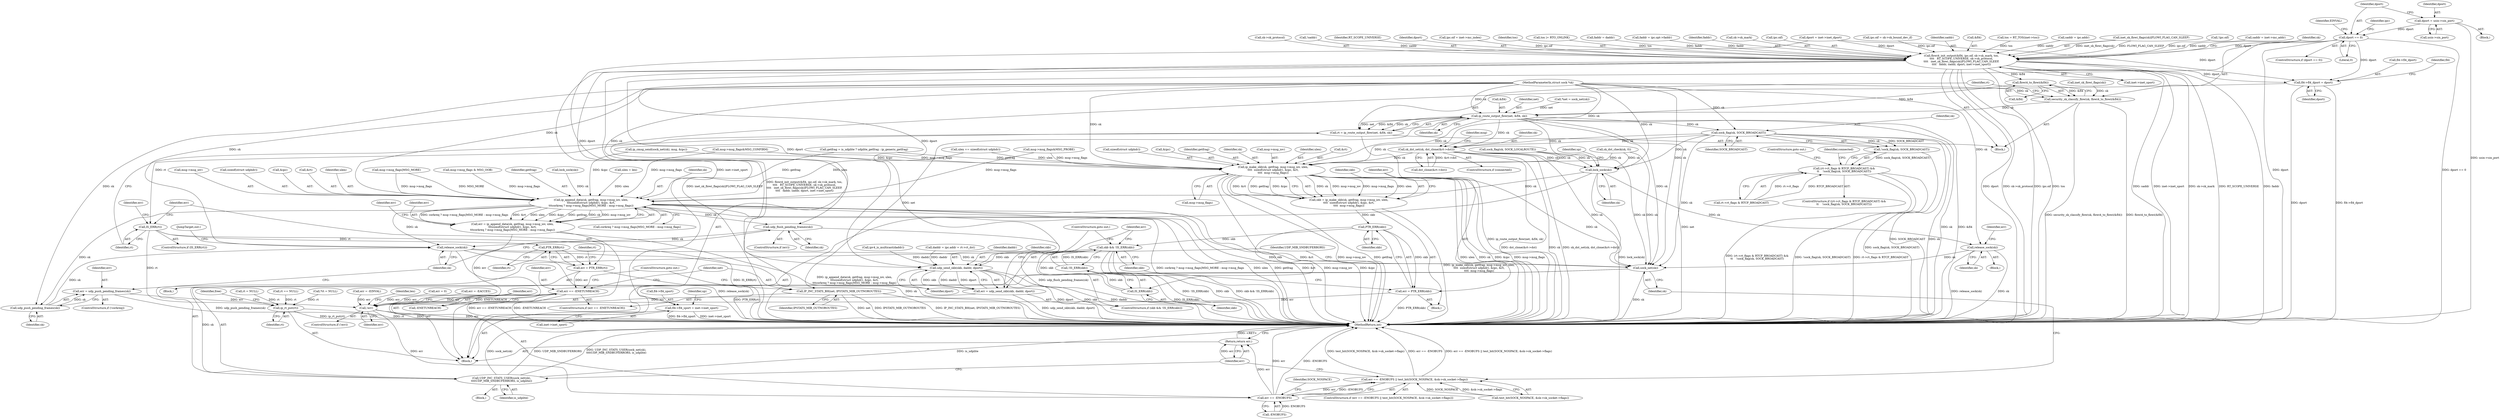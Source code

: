 digraph "0_linux_f6d8bd051c391c1c0458a30b2a7abcd939329259_32@pointer" {
"1000281" [label="(Call,dport = usin->sin_port)"];
"1000287" [label="(Call,dport == 0)"];
"1000501" [label="(Call,flowi4_init_output(&fl4, ipc.oif, sk->sk_mark, tos,\n\t\t\t\t   RT_SCOPE_UNIVERSE, sk->sk_protocol,\n\t\t\t\t   inet_sk_flowi_flags(sk)|FLOWI_FLAG_CAN_SLEEP,\n\t\t\t\t   faddr, saddr, dport, inet->inet_sport))"];
"1000527" [label="(Call,flowi4_to_flowi(&fl4))"];
"1000525" [label="(Call,security_sk_classify_flow(sk, flowi4_to_flowi(&fl4)))"];
"1000532" [label="(Call,ip_route_output_flow(net, &fl4, sk))"];
"1000530" [label="(Call,rt = ip_route_output_flow(net, &fl4, sk))"];
"1000538" [label="(Call,IS_ERR(rt))"];
"1000543" [label="(Call,PTR_ERR(rt))"];
"1000541" [label="(Call,err = PTR_ERR(rt))"];
"1000549" [label="(Call,err == -ENETUNREACH)"];
"1000770" [label="(Call,!err)"];
"1000776" [label="(Call,err == -ENOBUFS)"];
"1000775" [label="(Call,err == -ENOBUFS || test_bit(SOCK_NOSPACE, &sk->sk_socket->flags))"];
"1000794" [label="(Return,return err;)"];
"1000761" [label="(Call,ip_rt_put(rt))"];
"1000553" [label="(Call,IP_INC_STATS_BH(net, IPSTATS_MIB_OUTNOROUTES))"];
"1000569" [label="(Call,sock_flag(sk, SOCK_BROADCAST))"];
"1000568" [label="(Call,!sock_flag(sk, SOCK_BROADCAST))"];
"1000562" [label="(Call,(rt->rt_flags & RTCF_BROADCAST) &&\n\t\t    !sock_flag(sk, SOCK_BROADCAST))"];
"1000575" [label="(Call,sk_dst_set(sk, dst_clone(&rt->dst)))"];
"1000615" [label="(Call,ip_make_skb(sk, getfrag, msg->msg_iov, ulen,\n\t\t\t\t  sizeof(struct udphdr), &ipc, &rt,\n\t\t\t\t  msg->msg_flags))"];
"1000613" [label="(Call,skb = ip_make_skb(sk, getfrag, msg->msg_iov, ulen,\n\t\t\t\t  sizeof(struct udphdr), &ipc, &rt,\n\t\t\t\t  msg->msg_flags))"];
"1000633" [label="(Call,PTR_ERR(skb))"];
"1000631" [label="(Call,err = PTR_ERR(skb))"];
"1000636" [label="(Call,skb && !IS_ERR(skb))"];
"1000643" [label="(Call,udp_send_skb(skb, daddr, dport))"];
"1000641" [label="(Call,err = udp_send_skb(skb, daddr, dport))"];
"1000639" [label="(Call,IS_ERR(skb))"];
"1000638" [label="(Call,!IS_ERR(skb))"];
"1000790" [label="(Call,sock_net(sk))"];
"1000789" [label="(Call,UDP_INC_STATS_USER(sock_net(sk),\n\t\t\t\tUDP_MIB_SNDBUFERRORS, is_udplite))"];
"1000648" [label="(Call,lock_sock(sk))"];
"1000656" [label="(Call,release_sock(sk))"];
"1000710" [label="(Call,ip_append_data(sk, getfrag, msg->msg_iov, ulen,\n\t\t\tsizeof(struct udphdr), &ipc, &rt,\n\t\t\tcorkreq ? msg->msg_flags|MSG_MORE : msg->msg_flags))"];
"1000708" [label="(Call,err = ip_append_data(sk, getfrag, msg->msg_iov, ulen,\n\t\t\tsizeof(struct udphdr), &ipc, &rt,\n\t\t\tcorkreq ? msg->msg_flags|MSG_MORE : msg->msg_flags))"];
"1000735" [label="(Call,udp_flush_pending_frames(sk))"];
"1000758" [label="(Call,release_sock(sk))"];
"1000743" [label="(Call,udp_push_pending_frames(sk))"];
"1000741" [label="(Call,err = udp_push_pending_frames(sk))"];
"1000685" [label="(Call,fl4->fl4_dport = dport)"];
"1000690" [label="(Call,fl4->fl4_sport = inet->inet_sport)"];
"1000716" [label="(Identifier,ulen)"];
"1000494" [label="(Block,)"];
"1000510" [label="(Identifier,tos)"];
"1000568" [label="(Call,!sock_flag(sk, SOCK_BROADCAST))"];
"1000769" [label="(ControlStructure,if (!err))"];
"1000230" [label="(Call,ulen += sizeof(struct udphdr))"];
"1000647" [label="(ControlStructure,goto out;)"];
"1000743" [label="(Call,udp_push_pending_frames(sk))"];
"1000633" [label="(Call,PTR_ERR(skb))"];
"1000614" [label="(Identifier,skb)"];
"1000792" [label="(Identifier,UDP_MIB_SNDBUFERRORS)"];
"1000725" [label="(Call,msg->msg_flags|MSG_MORE)"];
"1000540" [label="(Block,)"];
"1000764" [label="(Identifier,free)"];
"1000575" [label="(Call,sk_dst_set(sk, dst_clone(&rt->dst)))"];
"1000177" [label="(Call,msg->msg_flags & MSG_OOB)"];
"1000115" [label="(Block,)"];
"1000686" [label="(Call,fl4->fl4_dport)"];
"1000761" [label="(Call,ip_rt_put(rt))"];
"1000692" [label="(Identifier,fl4)"];
"1000324" [label="(Call,ipc.oif = sk->sk_bound_dev_if)"];
"1000628" [label="(Call,msg->msg_flags)"];
"1000708" [label="(Call,err = ip_append_data(sk, getfrag, msg->msg_iov, ulen,\n\t\t\tsizeof(struct udphdr), &ipc, &rt,\n\t\t\tcorkreq ? msg->msg_flags|MSG_MORE : msg->msg_flags))"];
"1000520" [label="(Identifier,saddr)"];
"1000694" [label="(Call,inet->inet_sport)"];
"1000502" [label="(Call,&fl4)"];
"1000206" [label="(Call,lock_sock(sk))"];
"1000733" [label="(ControlStructure,if (err))"];
"1000549" [label="(Call,err == -ENETUNREACH)"];
"1000556" [label="(ControlStructure,goto out;)"];
"1000557" [label="(Call,err = -EACCES)"];
"1000758" [label="(Call,release_sock(sk))"];
"1000421" [label="(Call,tos = RT_TOS(inet->tos))"];
"1000382" [label="(Call,saddr = ipc.addr)"];
"1000546" [label="(Identifier,rt)"];
"1000645" [label="(Identifier,daddr)"];
"1000515" [label="(Call,inet_sk_flowi_flags(sk)|FLOWI_FLAG_CAN_SLEEP)"];
"1000626" [label="(Call,&rt)"];
"1000286" [label="(ControlStructure,if (dport == 0))"];
"1000771" [label="(Identifier,err)"];
"1000794" [label="(Return,return err;)"];
"1000689" [label="(Identifier,dport)"];
"1000639" [label="(Call,IS_ERR(skb))"];
"1000238" [label="(Block,)"];
"1000545" [label="(Call,rt = NULL)"];
"1000572" [label="(ControlStructure,goto out;)"];
"1000760" [label="(JumpTarget,out:)"];
"1000624" [label="(Call,&ipc)"];
"1000711" [label="(Identifier,sk)"];
"1000649" [label="(Identifier,sk)"];
"1000643" [label="(Call,udp_send_skb(skb, daddr, dport))"];
"1000717" [label="(Call,sizeof(struct udphdr))"];
"1000723" [label="(Call,corkreq ? msg->msg_flags|MSG_MORE : msg->msg_flags)"];
"1000632" [label="(Identifier,err)"];
"1000719" [label="(Call,&ipc)"];
"1000644" [label="(Identifier,skb)"];
"1000459" [label="(Call,!ipc.oif)"];
"1000473" [label="(Call,saddr = inet->mc_addr)"];
"1000735" [label="(Call,udp_flush_pending_frames(sk))"];
"1000512" [label="(Call,sk->sk_protocol)"];
"1000471" [label="(Call,!saddr)"];
"1000774" [label="(ControlStructure,if (err == -ENOBUFS || test_bit(SOCK_NOSPACE, &sk->sk_socket->flags)))"];
"1000636" [label="(Call,skb && !IS_ERR(skb))"];
"1000790" [label="(Call,sock_net(sk))"];
"1000292" [label="(Identifier,EINVAL)"];
"1000528" [label="(Call,&fl4)"];
"1000511" [label="(Identifier,RT_SCOPE_UNIVERSE)"];
"1000491" [label="(Call,rt == NULL)"];
"1000721" [label="(Call,&rt)"];
"1000539" [label="(Identifier,rt)"];
"1000699" [label="(Identifier,up)"];
"1000635" [label="(ControlStructure,if (skb && !IS_ERR(skb)))"];
"1000617" [label="(Identifier,getfrag)"];
"1000497" [label="(Call,*net = sock_net(sk))"];
"1000759" [label="(Identifier,sk)"];
"1000350" [label="(Call,ip_cmsg_send(sock_net(sk), msg, &ipc))"];
"1000573" [label="(ControlStructure,if (connected))"];
"1000530" [label="(Call,rt = ip_route_output_flow(net, &fl4, sk))"];
"1000522" [label="(Call,inet->inet_sport)"];
"1000631" [label="(Call,err = PTR_ERR(skb))"];
"1000634" [label="(Identifier,skb)"];
"1000521" [label="(Identifier,dport)"];
"1000613" [label="(Call,skb = ip_make_skb(sk, getfrag, msg->msg_iov, ulen,\n\t\t\t\t  sizeof(struct udphdr), &ipc, &rt,\n\t\t\t\t  msg->msg_flags))"];
"1000501" [label="(Call,flowi4_init_output(&fl4, ipc.oif, sk->sk_mark, tos,\n\t\t\t\t   RT_SCOPE_UNIVERSE, sk->sk_protocol,\n\t\t\t\t   inet_sk_flowi_flags(sk)|FLOWI_FLAG_CAN_SLEEP,\n\t\t\t\t   faddr, saddr, dport, inet->inet_sport))"];
"1000691" [label="(Call,fl4->fl4_sport)"];
"1000712" [label="(Identifier,getfrag)"];
"1000659" [label="(Identifier,err)"];
"1000655" [label="(Block,)"];
"1000288" [label="(Identifier,dport)"];
"1000538" [label="(Call,IS_ERR(rt))"];
"1000455" [label="(Call,ipv4_is_multicast(daddr))"];
"1000638" [label="(Call,!IS_ERR(skb))"];
"1000133" [label="(Call,*rt = NULL)"];
"1000533" [label="(Identifier,net)"];
"1000738" [label="(ControlStructure,if (!corkreq))"];
"1000616" [label="(Identifier,sk)"];
"1000770" [label="(Call,!err)"];
"1000710" [label="(Call,ip_append_data(sk, getfrag, msg->msg_iov, ulen,\n\t\t\tsizeof(struct udphdr), &ipc, &rt,\n\t\t\tcorkreq ? msg->msg_flags|MSG_MORE : msg->msg_flags))"];
"1000791" [label="(Identifier,sk)"];
"1000287" [label="(Call,dport == 0)"];
"1000618" [label="(Call,msg->msg_iov)"];
"1000577" [label="(Call,dst_clone(&rt->dst))"];
"1000112" [label="(MethodParameterIn,struct sock *sk)"];
"1000653" [label="(Identifier,up)"];
"1000775" [label="(Call,err == -ENOBUFS || test_bit(SOCK_NOSPACE, &sk->sk_socket->flags))"];
"1000531" [label="(Identifier,rt)"];
"1000656" [label="(Call,release_sock(sk))"];
"1000534" [label="(Call,&fl4)"];
"1000561" [label="(ControlStructure,if ((rt->rt_flags & RTCF_BROADCAST) &&\n\t\t    !sock_flag(sk, SOCK_BROADCAST)))"];
"1000563" [label="(Call,rt->rt_flags & RTCF_BROADCAST)"];
"1000637" [label="(Identifier,skb)"];
"1000319" [label="(Identifier,ipc)"];
"1000283" [label="(Call,usin->sin_port)"];
"1000780" [label="(Call,test_bit(SOCK_NOSPACE, &sk->sk_socket->flags))"];
"1000281" [label="(Call,dport = usin->sin_port)"];
"1000570" [label="(Identifier,sk)"];
"1000463" [label="(Call,ipc.oif = inet->mc_index)"];
"1000555" [label="(Identifier,IPSTATS_MIB_OUTNOROUTES)"];
"1000777" [label="(Identifier,err)"];
"1000793" [label="(Identifier,is_udplite)"];
"1000615" [label="(Call,ip_make_skb(sk, getfrag, msg->msg_iov, ulen,\n\t\t\t\t  sizeof(struct udphdr), &ipc, &rt,\n\t\t\t\t  msg->msg_flags))"];
"1000548" [label="(ControlStructure,if (err == -ENETUNREACH))"];
"1000646" [label="(Identifier,dport)"];
"1000734" [label="(Identifier,err)"];
"1000658" [label="(Call,err = -EINVAL)"];
"1000558" [label="(Identifier,err)"];
"1000776" [label="(Call,err == -ENOBUFS)"];
"1000600" [label="(Call,daddr = ipc.addr = rt->rt_dst)"];
"1000744" [label="(Identifier,sk)"];
"1000526" [label="(Identifier,sk)"];
"1000576" [label="(Identifier,sk)"];
"1000195" [label="(Call,getfrag = is_udplite ? udplite_getfrag : ip_generic_getfrag)"];
"1000448" [label="(Call,tos |= RTO_ONLINK)"];
"1000541" [label="(Call,err = PTR_ERR(rt))"];
"1000543" [label="(Call,PTR_ERR(rt))"];
"1000391" [label="(Call,faddr = daddr)"];
"1000527" [label="(Call,flowi4_to_flowi(&fl4))"];
"1000736" [label="(Identifier,sk)"];
"1000532" [label="(Call,ip_route_output_flow(net, &fl4, sk))"];
"1000621" [label="(Identifier,ulen)"];
"1000641" [label="(Call,err = udp_send_skb(skb, daddr, dport))"];
"1000816" [label="(MethodReturn,int)"];
"1000525" [label="(Call,security_sk_classify_flow(sk, flowi4_to_flowi(&fl4)))"];
"1000788" [label="(Block,)"];
"1000781" [label="(Identifier,SOCK_NOSPACE)"];
"1000128" [label="(Call,ulen = len)"];
"1000309" [label="(Call,dport = inet->inet_dport)"];
"1000429" [label="(Call,sock_flag(sk, SOCK_LOCALROUTE))"];
"1000657" [label="(Identifier,sk)"];
"1000569" [label="(Call,sock_flag(sk, SOCK_BROADCAST))"];
"1000411" [label="(Call,faddr = ipc.opt->faddr)"];
"1000574" [label="(Identifier,connected)"];
"1000778" [label="(Call,-ENOBUFS)"];
"1000553" [label="(Call,IP_INC_STATS_BH(net, IPSTATS_MIB_OUTNOROUTES))"];
"1000544" [label="(Identifier,rt)"];
"1000550" [label="(Identifier,err)"];
"1000805" [label="(Call,msg->msg_flags&MSG_PROBE)"];
"1000685" [label="(Call,fl4->fl4_dport = dport)"];
"1000583" [label="(Call,msg->msg_flags&MSG_CONFIRM)"];
"1000536" [label="(Identifier,sk)"];
"1000519" [label="(Identifier,faddr)"];
"1000507" [label="(Call,sk->sk_mark)"];
"1000640" [label="(Identifier,skb)"];
"1000789" [label="(Call,UDP_INC_STATS_USER(sock_net(sk),\n\t\t\t\tUDP_MIB_SNDBUFERRORS, is_udplite))"];
"1000504" [label="(Call,ipc.oif)"];
"1000741" [label="(Call,err = udp_push_pending_frames(sk))"];
"1000554" [label="(Identifier,net)"];
"1000773" [label="(Identifier,len)"];
"1000487" [label="(Call,sk_dst_check(sk, 0))"];
"1000551" [label="(Call,-ENETUNREACH)"];
"1000542" [label="(Identifier,err)"];
"1000622" [label="(Call,sizeof(struct udphdr))"];
"1000762" [label="(Identifier,rt)"];
"1000795" [label="(Identifier,err)"];
"1000562" [label="(Call,(rt->rt_flags & RTCF_BROADCAST) &&\n\t\t    !sock_flag(sk, SOCK_BROADCAST))"];
"1000812" [label="(Call,err = 0)"];
"1000713" [label="(Call,msg->msg_iov)"];
"1000571" [label="(Identifier,SOCK_BROADCAST)"];
"1000642" [label="(Identifier,err)"];
"1000516" [label="(Call,inet_sk_flowi_flags(sk))"];
"1000612" [label="(Block,)"];
"1000690" [label="(Call,fl4->fl4_sport = inet->inet_sport)"];
"1000537" [label="(ControlStructure,if (IS_ERR(rt)))"];
"1000289" [label="(Literal,0)"];
"1000648" [label="(Call,lock_sock(sk))"];
"1000585" [label="(Identifier,msg)"];
"1000742" [label="(Identifier,err)"];
"1000709" [label="(Identifier,err)"];
"1000282" [label="(Identifier,dport)"];
"1000281" -> "1000238"  [label="AST: "];
"1000281" -> "1000283"  [label="CFG: "];
"1000282" -> "1000281"  [label="AST: "];
"1000283" -> "1000281"  [label="AST: "];
"1000288" -> "1000281"  [label="CFG: "];
"1000281" -> "1000816"  [label="DDG: usin->sin_port"];
"1000281" -> "1000287"  [label="DDG: dport"];
"1000287" -> "1000286"  [label="AST: "];
"1000287" -> "1000289"  [label="CFG: "];
"1000288" -> "1000287"  [label="AST: "];
"1000289" -> "1000287"  [label="AST: "];
"1000292" -> "1000287"  [label="CFG: "];
"1000319" -> "1000287"  [label="CFG: "];
"1000287" -> "1000816"  [label="DDG: dport == 0"];
"1000287" -> "1000816"  [label="DDG: dport"];
"1000287" -> "1000501"  [label="DDG: dport"];
"1000287" -> "1000643"  [label="DDG: dport"];
"1000287" -> "1000685"  [label="DDG: dport"];
"1000501" -> "1000494"  [label="AST: "];
"1000501" -> "1000522"  [label="CFG: "];
"1000502" -> "1000501"  [label="AST: "];
"1000504" -> "1000501"  [label="AST: "];
"1000507" -> "1000501"  [label="AST: "];
"1000510" -> "1000501"  [label="AST: "];
"1000511" -> "1000501"  [label="AST: "];
"1000512" -> "1000501"  [label="AST: "];
"1000515" -> "1000501"  [label="AST: "];
"1000519" -> "1000501"  [label="AST: "];
"1000520" -> "1000501"  [label="AST: "];
"1000521" -> "1000501"  [label="AST: "];
"1000522" -> "1000501"  [label="AST: "];
"1000526" -> "1000501"  [label="CFG: "];
"1000501" -> "1000816"  [label="DDG: saddr"];
"1000501" -> "1000816"  [label="DDG: inet->inet_sport"];
"1000501" -> "1000816"  [label="DDG: sk->sk_mark"];
"1000501" -> "1000816"  [label="DDG: RT_SCOPE_UNIVERSE"];
"1000501" -> "1000816"  [label="DDG: faddr"];
"1000501" -> "1000816"  [label="DDG: inet_sk_flowi_flags(sk)|FLOWI_FLAG_CAN_SLEEP"];
"1000501" -> "1000816"  [label="DDG: flowi4_init_output(&fl4, ipc.oif, sk->sk_mark, tos,\n\t\t\t\t   RT_SCOPE_UNIVERSE, sk->sk_protocol,\n\t\t\t\t   inet_sk_flowi_flags(sk)|FLOWI_FLAG_CAN_SLEEP,\n\t\t\t\t   faddr, saddr, dport, inet->inet_sport)"];
"1000501" -> "1000816"  [label="DDG: dport"];
"1000501" -> "1000816"  [label="DDG: sk->sk_protocol"];
"1000501" -> "1000816"  [label="DDG: ipc.oif"];
"1000501" -> "1000816"  [label="DDG: tos"];
"1000459" -> "1000501"  [label="DDG: ipc.oif"];
"1000463" -> "1000501"  [label="DDG: ipc.oif"];
"1000324" -> "1000501"  [label="DDG: ipc.oif"];
"1000421" -> "1000501"  [label="DDG: tos"];
"1000448" -> "1000501"  [label="DDG: tos"];
"1000515" -> "1000501"  [label="DDG: inet_sk_flowi_flags(sk)"];
"1000515" -> "1000501"  [label="DDG: FLOWI_FLAG_CAN_SLEEP"];
"1000391" -> "1000501"  [label="DDG: faddr"];
"1000411" -> "1000501"  [label="DDG: faddr"];
"1000382" -> "1000501"  [label="DDG: saddr"];
"1000471" -> "1000501"  [label="DDG: saddr"];
"1000473" -> "1000501"  [label="DDG: saddr"];
"1000309" -> "1000501"  [label="DDG: dport"];
"1000501" -> "1000527"  [label="DDG: &fl4"];
"1000501" -> "1000643"  [label="DDG: dport"];
"1000501" -> "1000685"  [label="DDG: dport"];
"1000501" -> "1000690"  [label="DDG: inet->inet_sport"];
"1000527" -> "1000525"  [label="AST: "];
"1000527" -> "1000528"  [label="CFG: "];
"1000528" -> "1000527"  [label="AST: "];
"1000525" -> "1000527"  [label="CFG: "];
"1000527" -> "1000525"  [label="DDG: &fl4"];
"1000527" -> "1000532"  [label="DDG: &fl4"];
"1000525" -> "1000494"  [label="AST: "];
"1000526" -> "1000525"  [label="AST: "];
"1000531" -> "1000525"  [label="CFG: "];
"1000525" -> "1000816"  [label="DDG: security_sk_classify_flow(sk, flowi4_to_flowi(&fl4))"];
"1000525" -> "1000816"  [label="DDG: flowi4_to_flowi(&fl4)"];
"1000516" -> "1000525"  [label="DDG: sk"];
"1000112" -> "1000525"  [label="DDG: sk"];
"1000525" -> "1000532"  [label="DDG: sk"];
"1000532" -> "1000530"  [label="AST: "];
"1000532" -> "1000536"  [label="CFG: "];
"1000533" -> "1000532"  [label="AST: "];
"1000534" -> "1000532"  [label="AST: "];
"1000536" -> "1000532"  [label="AST: "];
"1000530" -> "1000532"  [label="CFG: "];
"1000532" -> "1000816"  [label="DDG: net"];
"1000532" -> "1000816"  [label="DDG: sk"];
"1000532" -> "1000816"  [label="DDG: &fl4"];
"1000532" -> "1000530"  [label="DDG: net"];
"1000532" -> "1000530"  [label="DDG: &fl4"];
"1000532" -> "1000530"  [label="DDG: sk"];
"1000497" -> "1000532"  [label="DDG: net"];
"1000112" -> "1000532"  [label="DDG: sk"];
"1000532" -> "1000553"  [label="DDG: net"];
"1000532" -> "1000569"  [label="DDG: sk"];
"1000532" -> "1000575"  [label="DDG: sk"];
"1000532" -> "1000615"  [label="DDG: sk"];
"1000532" -> "1000648"  [label="DDG: sk"];
"1000532" -> "1000790"  [label="DDG: sk"];
"1000530" -> "1000494"  [label="AST: "];
"1000531" -> "1000530"  [label="AST: "];
"1000539" -> "1000530"  [label="CFG: "];
"1000530" -> "1000816"  [label="DDG: ip_route_output_flow(net, &fl4, sk)"];
"1000530" -> "1000538"  [label="DDG: rt"];
"1000538" -> "1000537"  [label="AST: "];
"1000538" -> "1000539"  [label="CFG: "];
"1000539" -> "1000538"  [label="AST: "];
"1000542" -> "1000538"  [label="CFG: "];
"1000558" -> "1000538"  [label="CFG: "];
"1000538" -> "1000816"  [label="DDG: IS_ERR(rt)"];
"1000538" -> "1000543"  [label="DDG: rt"];
"1000538" -> "1000761"  [label="DDG: rt"];
"1000543" -> "1000541"  [label="AST: "];
"1000543" -> "1000544"  [label="CFG: "];
"1000544" -> "1000543"  [label="AST: "];
"1000541" -> "1000543"  [label="CFG: "];
"1000543" -> "1000541"  [label="DDG: rt"];
"1000541" -> "1000540"  [label="AST: "];
"1000542" -> "1000541"  [label="AST: "];
"1000546" -> "1000541"  [label="CFG: "];
"1000541" -> "1000816"  [label="DDG: PTR_ERR(rt)"];
"1000541" -> "1000549"  [label="DDG: err"];
"1000549" -> "1000548"  [label="AST: "];
"1000549" -> "1000551"  [label="CFG: "];
"1000550" -> "1000549"  [label="AST: "];
"1000551" -> "1000549"  [label="AST: "];
"1000554" -> "1000549"  [label="CFG: "];
"1000556" -> "1000549"  [label="CFG: "];
"1000549" -> "1000816"  [label="DDG: -ENETUNREACH"];
"1000549" -> "1000816"  [label="DDG: err == -ENETUNREACH"];
"1000551" -> "1000549"  [label="DDG: ENETUNREACH"];
"1000549" -> "1000770"  [label="DDG: err"];
"1000770" -> "1000769"  [label="AST: "];
"1000770" -> "1000771"  [label="CFG: "];
"1000771" -> "1000770"  [label="AST: "];
"1000773" -> "1000770"  [label="CFG: "];
"1000777" -> "1000770"  [label="CFG: "];
"1000770" -> "1000816"  [label="DDG: !err"];
"1000770" -> "1000816"  [label="DDG: err"];
"1000708" -> "1000770"  [label="DDG: err"];
"1000631" -> "1000770"  [label="DDG: err"];
"1000557" -> "1000770"  [label="DDG: err"];
"1000812" -> "1000770"  [label="DDG: err"];
"1000658" -> "1000770"  [label="DDG: err"];
"1000641" -> "1000770"  [label="DDG: err"];
"1000741" -> "1000770"  [label="DDG: err"];
"1000770" -> "1000776"  [label="DDG: err"];
"1000776" -> "1000775"  [label="AST: "];
"1000776" -> "1000778"  [label="CFG: "];
"1000777" -> "1000776"  [label="AST: "];
"1000778" -> "1000776"  [label="AST: "];
"1000781" -> "1000776"  [label="CFG: "];
"1000775" -> "1000776"  [label="CFG: "];
"1000776" -> "1000816"  [label="DDG: err"];
"1000776" -> "1000816"  [label="DDG: -ENOBUFS"];
"1000776" -> "1000775"  [label="DDG: err"];
"1000776" -> "1000775"  [label="DDG: -ENOBUFS"];
"1000778" -> "1000776"  [label="DDG: ENOBUFS"];
"1000776" -> "1000794"  [label="DDG: err"];
"1000775" -> "1000774"  [label="AST: "];
"1000775" -> "1000780"  [label="CFG: "];
"1000780" -> "1000775"  [label="AST: "];
"1000791" -> "1000775"  [label="CFG: "];
"1000795" -> "1000775"  [label="CFG: "];
"1000775" -> "1000816"  [label="DDG: test_bit(SOCK_NOSPACE, &sk->sk_socket->flags)"];
"1000775" -> "1000816"  [label="DDG: err == -ENOBUFS"];
"1000775" -> "1000816"  [label="DDG: err == -ENOBUFS || test_bit(SOCK_NOSPACE, &sk->sk_socket->flags)"];
"1000780" -> "1000775"  [label="DDG: SOCK_NOSPACE"];
"1000780" -> "1000775"  [label="DDG: &sk->sk_socket->flags"];
"1000794" -> "1000115"  [label="AST: "];
"1000794" -> "1000795"  [label="CFG: "];
"1000795" -> "1000794"  [label="AST: "];
"1000816" -> "1000794"  [label="CFG: "];
"1000794" -> "1000816"  [label="DDG: <RET>"];
"1000795" -> "1000794"  [label="DDG: err"];
"1000761" -> "1000115"  [label="AST: "];
"1000761" -> "1000762"  [label="CFG: "];
"1000762" -> "1000761"  [label="AST: "];
"1000764" -> "1000761"  [label="CFG: "];
"1000761" -> "1000816"  [label="DDG: rt"];
"1000761" -> "1000816"  [label="DDG: ip_rt_put(rt)"];
"1000545" -> "1000761"  [label="DDG: rt"];
"1000133" -> "1000761"  [label="DDG: rt"];
"1000491" -> "1000761"  [label="DDG: rt"];
"1000553" -> "1000548"  [label="AST: "];
"1000553" -> "1000555"  [label="CFG: "];
"1000554" -> "1000553"  [label="AST: "];
"1000555" -> "1000553"  [label="AST: "];
"1000556" -> "1000553"  [label="CFG: "];
"1000553" -> "1000816"  [label="DDG: IP_INC_STATS_BH(net, IPSTATS_MIB_OUTNOROUTES)"];
"1000553" -> "1000816"  [label="DDG: net"];
"1000553" -> "1000816"  [label="DDG: IPSTATS_MIB_OUTNOROUTES"];
"1000569" -> "1000568"  [label="AST: "];
"1000569" -> "1000571"  [label="CFG: "];
"1000570" -> "1000569"  [label="AST: "];
"1000571" -> "1000569"  [label="AST: "];
"1000568" -> "1000569"  [label="CFG: "];
"1000569" -> "1000816"  [label="DDG: SOCK_BROADCAST"];
"1000569" -> "1000816"  [label="DDG: sk"];
"1000569" -> "1000568"  [label="DDG: sk"];
"1000569" -> "1000568"  [label="DDG: SOCK_BROADCAST"];
"1000112" -> "1000569"  [label="DDG: sk"];
"1000569" -> "1000575"  [label="DDG: sk"];
"1000569" -> "1000615"  [label="DDG: sk"];
"1000569" -> "1000648"  [label="DDG: sk"];
"1000569" -> "1000790"  [label="DDG: sk"];
"1000568" -> "1000562"  [label="AST: "];
"1000562" -> "1000568"  [label="CFG: "];
"1000568" -> "1000816"  [label="DDG: sock_flag(sk, SOCK_BROADCAST)"];
"1000568" -> "1000562"  [label="DDG: sock_flag(sk, SOCK_BROADCAST)"];
"1000562" -> "1000561"  [label="AST: "];
"1000562" -> "1000563"  [label="CFG: "];
"1000563" -> "1000562"  [label="AST: "];
"1000572" -> "1000562"  [label="CFG: "];
"1000574" -> "1000562"  [label="CFG: "];
"1000562" -> "1000816"  [label="DDG: rt->rt_flags & RTCF_BROADCAST"];
"1000562" -> "1000816"  [label="DDG: (rt->rt_flags & RTCF_BROADCAST) &&\n\t\t    !sock_flag(sk, SOCK_BROADCAST)"];
"1000562" -> "1000816"  [label="DDG: !sock_flag(sk, SOCK_BROADCAST)"];
"1000563" -> "1000562"  [label="DDG: rt->rt_flags"];
"1000563" -> "1000562"  [label="DDG: RTCF_BROADCAST"];
"1000575" -> "1000573"  [label="AST: "];
"1000575" -> "1000577"  [label="CFG: "];
"1000576" -> "1000575"  [label="AST: "];
"1000577" -> "1000575"  [label="AST: "];
"1000585" -> "1000575"  [label="CFG: "];
"1000575" -> "1000816"  [label="DDG: sk_dst_set(sk, dst_clone(&rt->dst))"];
"1000575" -> "1000816"  [label="DDG: dst_clone(&rt->dst)"];
"1000575" -> "1000816"  [label="DDG: sk"];
"1000112" -> "1000575"  [label="DDG: sk"];
"1000577" -> "1000575"  [label="DDG: &rt->dst"];
"1000575" -> "1000615"  [label="DDG: sk"];
"1000575" -> "1000648"  [label="DDG: sk"];
"1000575" -> "1000790"  [label="DDG: sk"];
"1000615" -> "1000613"  [label="AST: "];
"1000615" -> "1000628"  [label="CFG: "];
"1000616" -> "1000615"  [label="AST: "];
"1000617" -> "1000615"  [label="AST: "];
"1000618" -> "1000615"  [label="AST: "];
"1000621" -> "1000615"  [label="AST: "];
"1000622" -> "1000615"  [label="AST: "];
"1000624" -> "1000615"  [label="AST: "];
"1000626" -> "1000615"  [label="AST: "];
"1000628" -> "1000615"  [label="AST: "];
"1000613" -> "1000615"  [label="CFG: "];
"1000615" -> "1000816"  [label="DDG: &rt"];
"1000615" -> "1000816"  [label="DDG: msg->msg_iov"];
"1000615" -> "1000816"  [label="DDG: getfrag"];
"1000615" -> "1000816"  [label="DDG: ulen"];
"1000615" -> "1000816"  [label="DDG: sk"];
"1000615" -> "1000816"  [label="DDG: &ipc"];
"1000615" -> "1000816"  [label="DDG: msg->msg_flags"];
"1000615" -> "1000613"  [label="DDG: sk"];
"1000615" -> "1000613"  [label="DDG: msg->msg_iov"];
"1000615" -> "1000613"  [label="DDG: msg->msg_flags"];
"1000615" -> "1000613"  [label="DDG: ulen"];
"1000615" -> "1000613"  [label="DDG: &rt"];
"1000615" -> "1000613"  [label="DDG: getfrag"];
"1000615" -> "1000613"  [label="DDG: &ipc"];
"1000487" -> "1000615"  [label="DDG: sk"];
"1000429" -> "1000615"  [label="DDG: sk"];
"1000112" -> "1000615"  [label="DDG: sk"];
"1000195" -> "1000615"  [label="DDG: getfrag"];
"1000230" -> "1000615"  [label="DDG: ulen"];
"1000350" -> "1000615"  [label="DDG: &ipc"];
"1000805" -> "1000615"  [label="DDG: msg->msg_flags"];
"1000583" -> "1000615"  [label="DDG: msg->msg_flags"];
"1000615" -> "1000790"  [label="DDG: sk"];
"1000613" -> "1000612"  [label="AST: "];
"1000614" -> "1000613"  [label="AST: "];
"1000632" -> "1000613"  [label="CFG: "];
"1000613" -> "1000816"  [label="DDG: ip_make_skb(sk, getfrag, msg->msg_iov, ulen,\n\t\t\t\t  sizeof(struct udphdr), &ipc, &rt,\n\t\t\t\t  msg->msg_flags)"];
"1000613" -> "1000633"  [label="DDG: skb"];
"1000633" -> "1000631"  [label="AST: "];
"1000633" -> "1000634"  [label="CFG: "];
"1000634" -> "1000633"  [label="AST: "];
"1000631" -> "1000633"  [label="CFG: "];
"1000633" -> "1000631"  [label="DDG: skb"];
"1000633" -> "1000636"  [label="DDG: skb"];
"1000633" -> "1000639"  [label="DDG: skb"];
"1000631" -> "1000612"  [label="AST: "];
"1000632" -> "1000631"  [label="AST: "];
"1000637" -> "1000631"  [label="CFG: "];
"1000631" -> "1000816"  [label="DDG: PTR_ERR(skb)"];
"1000636" -> "1000635"  [label="AST: "];
"1000636" -> "1000637"  [label="CFG: "];
"1000636" -> "1000638"  [label="CFG: "];
"1000637" -> "1000636"  [label="AST: "];
"1000638" -> "1000636"  [label="AST: "];
"1000642" -> "1000636"  [label="CFG: "];
"1000647" -> "1000636"  [label="CFG: "];
"1000636" -> "1000816"  [label="DDG: !IS_ERR(skb)"];
"1000636" -> "1000816"  [label="DDG: skb"];
"1000636" -> "1000816"  [label="DDG: skb && !IS_ERR(skb)"];
"1000639" -> "1000636"  [label="DDG: skb"];
"1000638" -> "1000636"  [label="DDG: IS_ERR(skb)"];
"1000636" -> "1000643"  [label="DDG: skb"];
"1000643" -> "1000641"  [label="AST: "];
"1000643" -> "1000646"  [label="CFG: "];
"1000644" -> "1000643"  [label="AST: "];
"1000645" -> "1000643"  [label="AST: "];
"1000646" -> "1000643"  [label="AST: "];
"1000641" -> "1000643"  [label="CFG: "];
"1000643" -> "1000816"  [label="DDG: dport"];
"1000643" -> "1000816"  [label="DDG: skb"];
"1000643" -> "1000816"  [label="DDG: daddr"];
"1000643" -> "1000641"  [label="DDG: skb"];
"1000643" -> "1000641"  [label="DDG: daddr"];
"1000643" -> "1000641"  [label="DDG: dport"];
"1000455" -> "1000643"  [label="DDG: daddr"];
"1000600" -> "1000643"  [label="DDG: daddr"];
"1000309" -> "1000643"  [label="DDG: dport"];
"1000641" -> "1000635"  [label="AST: "];
"1000642" -> "1000641"  [label="AST: "];
"1000647" -> "1000641"  [label="CFG: "];
"1000641" -> "1000816"  [label="DDG: udp_send_skb(skb, daddr, dport)"];
"1000639" -> "1000638"  [label="AST: "];
"1000639" -> "1000640"  [label="CFG: "];
"1000640" -> "1000639"  [label="AST: "];
"1000638" -> "1000639"  [label="CFG: "];
"1000639" -> "1000638"  [label="DDG: skb"];
"1000638" -> "1000816"  [label="DDG: IS_ERR(skb)"];
"1000790" -> "1000789"  [label="AST: "];
"1000790" -> "1000791"  [label="CFG: "];
"1000791" -> "1000790"  [label="AST: "];
"1000792" -> "1000790"  [label="CFG: "];
"1000790" -> "1000816"  [label="DDG: sk"];
"1000790" -> "1000789"  [label="DDG: sk"];
"1000487" -> "1000790"  [label="DDG: sk"];
"1000758" -> "1000790"  [label="DDG: sk"];
"1000429" -> "1000790"  [label="DDG: sk"];
"1000656" -> "1000790"  [label="DDG: sk"];
"1000112" -> "1000790"  [label="DDG: sk"];
"1000789" -> "1000788"  [label="AST: "];
"1000789" -> "1000793"  [label="CFG: "];
"1000792" -> "1000789"  [label="AST: "];
"1000793" -> "1000789"  [label="AST: "];
"1000795" -> "1000789"  [label="CFG: "];
"1000789" -> "1000816"  [label="DDG: UDP_MIB_SNDBUFERRORS"];
"1000789" -> "1000816"  [label="DDG: UDP_INC_STATS_USER(sock_net(sk),\n\t\t\t\tUDP_MIB_SNDBUFERRORS, is_udplite)"];
"1000789" -> "1000816"  [label="DDG: is_udplite"];
"1000789" -> "1000816"  [label="DDG: sock_net(sk)"];
"1000648" -> "1000115"  [label="AST: "];
"1000648" -> "1000649"  [label="CFG: "];
"1000649" -> "1000648"  [label="AST: "];
"1000653" -> "1000648"  [label="CFG: "];
"1000648" -> "1000816"  [label="DDG: lock_sock(sk)"];
"1000487" -> "1000648"  [label="DDG: sk"];
"1000429" -> "1000648"  [label="DDG: sk"];
"1000112" -> "1000648"  [label="DDG: sk"];
"1000648" -> "1000656"  [label="DDG: sk"];
"1000648" -> "1000710"  [label="DDG: sk"];
"1000656" -> "1000655"  [label="AST: "];
"1000656" -> "1000657"  [label="CFG: "];
"1000657" -> "1000656"  [label="AST: "];
"1000659" -> "1000656"  [label="CFG: "];
"1000656" -> "1000816"  [label="DDG: release_sock(sk)"];
"1000656" -> "1000816"  [label="DDG: sk"];
"1000112" -> "1000656"  [label="DDG: sk"];
"1000710" -> "1000708"  [label="AST: "];
"1000710" -> "1000723"  [label="CFG: "];
"1000711" -> "1000710"  [label="AST: "];
"1000712" -> "1000710"  [label="AST: "];
"1000713" -> "1000710"  [label="AST: "];
"1000716" -> "1000710"  [label="AST: "];
"1000717" -> "1000710"  [label="AST: "];
"1000719" -> "1000710"  [label="AST: "];
"1000721" -> "1000710"  [label="AST: "];
"1000723" -> "1000710"  [label="AST: "];
"1000708" -> "1000710"  [label="CFG: "];
"1000710" -> "1000816"  [label="DDG: ulen"];
"1000710" -> "1000816"  [label="DDG: getfrag"];
"1000710" -> "1000816"  [label="DDG: &rt"];
"1000710" -> "1000816"  [label="DDG: msg->msg_iov"];
"1000710" -> "1000816"  [label="DDG: &ipc"];
"1000710" -> "1000816"  [label="DDG: corkreq ? msg->msg_flags|MSG_MORE : msg->msg_flags"];
"1000710" -> "1000708"  [label="DDG: corkreq ? msg->msg_flags|MSG_MORE : msg->msg_flags"];
"1000710" -> "1000708"  [label="DDG: &rt"];
"1000710" -> "1000708"  [label="DDG: ulen"];
"1000710" -> "1000708"  [label="DDG: &ipc"];
"1000710" -> "1000708"  [label="DDG: getfrag"];
"1000710" -> "1000708"  [label="DDG: sk"];
"1000710" -> "1000708"  [label="DDG: msg->msg_iov"];
"1000206" -> "1000710"  [label="DDG: sk"];
"1000112" -> "1000710"  [label="DDG: sk"];
"1000195" -> "1000710"  [label="DDG: getfrag"];
"1000128" -> "1000710"  [label="DDG: ulen"];
"1000230" -> "1000710"  [label="DDG: ulen"];
"1000350" -> "1000710"  [label="DDG: &ipc"];
"1000725" -> "1000710"  [label="DDG: msg->msg_flags"];
"1000725" -> "1000710"  [label="DDG: MSG_MORE"];
"1000177" -> "1000710"  [label="DDG: msg->msg_flags"];
"1000805" -> "1000710"  [label="DDG: msg->msg_flags"];
"1000583" -> "1000710"  [label="DDG: msg->msg_flags"];
"1000710" -> "1000735"  [label="DDG: sk"];
"1000710" -> "1000743"  [label="DDG: sk"];
"1000710" -> "1000758"  [label="DDG: sk"];
"1000708" -> "1000115"  [label="AST: "];
"1000709" -> "1000708"  [label="AST: "];
"1000734" -> "1000708"  [label="CFG: "];
"1000708" -> "1000816"  [label="DDG: ip_append_data(sk, getfrag, msg->msg_iov, ulen,\n\t\t\tsizeof(struct udphdr), &ipc, &rt,\n\t\t\tcorkreq ? msg->msg_flags|MSG_MORE : msg->msg_flags)"];
"1000735" -> "1000733"  [label="AST: "];
"1000735" -> "1000736"  [label="CFG: "];
"1000736" -> "1000735"  [label="AST: "];
"1000759" -> "1000735"  [label="CFG: "];
"1000735" -> "1000816"  [label="DDG: udp_flush_pending_frames(sk)"];
"1000112" -> "1000735"  [label="DDG: sk"];
"1000735" -> "1000758"  [label="DDG: sk"];
"1000758" -> "1000115"  [label="AST: "];
"1000758" -> "1000759"  [label="CFG: "];
"1000759" -> "1000758"  [label="AST: "];
"1000760" -> "1000758"  [label="CFG: "];
"1000758" -> "1000816"  [label="DDG: release_sock(sk)"];
"1000758" -> "1000816"  [label="DDG: sk"];
"1000743" -> "1000758"  [label="DDG: sk"];
"1000112" -> "1000758"  [label="DDG: sk"];
"1000743" -> "1000741"  [label="AST: "];
"1000743" -> "1000744"  [label="CFG: "];
"1000744" -> "1000743"  [label="AST: "];
"1000741" -> "1000743"  [label="CFG: "];
"1000743" -> "1000741"  [label="DDG: sk"];
"1000112" -> "1000743"  [label="DDG: sk"];
"1000741" -> "1000738"  [label="AST: "];
"1000742" -> "1000741"  [label="AST: "];
"1000759" -> "1000741"  [label="CFG: "];
"1000741" -> "1000816"  [label="DDG: udp_push_pending_frames(sk)"];
"1000685" -> "1000115"  [label="AST: "];
"1000685" -> "1000689"  [label="CFG: "];
"1000686" -> "1000685"  [label="AST: "];
"1000689" -> "1000685"  [label="AST: "];
"1000692" -> "1000685"  [label="CFG: "];
"1000685" -> "1000816"  [label="DDG: dport"];
"1000685" -> "1000816"  [label="DDG: fl4->fl4_dport"];
"1000309" -> "1000685"  [label="DDG: dport"];
"1000690" -> "1000115"  [label="AST: "];
"1000690" -> "1000694"  [label="CFG: "];
"1000691" -> "1000690"  [label="AST: "];
"1000694" -> "1000690"  [label="AST: "];
"1000699" -> "1000690"  [label="CFG: "];
"1000690" -> "1000816"  [label="DDG: inet->inet_sport"];
"1000690" -> "1000816"  [label="DDG: fl4->fl4_sport"];
}
